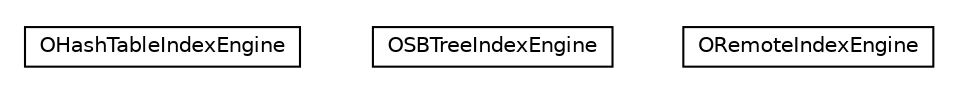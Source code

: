 #!/usr/local/bin/dot
#
# Class diagram 
# Generated by UMLGraph version R5_6-24-gf6e263 (http://www.umlgraph.org/)
#

digraph G {
	edge [fontname="Helvetica",fontsize=10,labelfontname="Helvetica",labelfontsize=10];
	node [fontname="Helvetica",fontsize=10,shape=plaintext];
	nodesep=0.25;
	ranksep=0.5;
	// com.orientechnologies.orient.core.storage.index.engine.OHashTableIndexEngine
	c334298 [label=<<table title="com.orientechnologies.orient.core.storage.index.engine.OHashTableIndexEngine" border="0" cellborder="1" cellspacing="0" cellpadding="2" port="p" href="./OHashTableIndexEngine.html">
		<tr><td><table border="0" cellspacing="0" cellpadding="1">
<tr><td align="center" balign="center"> OHashTableIndexEngine </td></tr>
		</table></td></tr>
		</table>>, URL="./OHashTableIndexEngine.html", fontname="Helvetica", fontcolor="black", fontsize=10.0];
	// com.orientechnologies.orient.core.storage.index.engine.OSBTreeIndexEngine
	c334299 [label=<<table title="com.orientechnologies.orient.core.storage.index.engine.OSBTreeIndexEngine" border="0" cellborder="1" cellspacing="0" cellpadding="2" port="p" href="./OSBTreeIndexEngine.html">
		<tr><td><table border="0" cellspacing="0" cellpadding="1">
<tr><td align="center" balign="center"> OSBTreeIndexEngine </td></tr>
		</table></td></tr>
		</table>>, URL="./OSBTreeIndexEngine.html", fontname="Helvetica", fontcolor="black", fontsize=10.0];
	// com.orientechnologies.orient.core.storage.index.engine.ORemoteIndexEngine
	c334300 [label=<<table title="com.orientechnologies.orient.core.storage.index.engine.ORemoteIndexEngine" border="0" cellborder="1" cellspacing="0" cellpadding="2" port="p" href="./ORemoteIndexEngine.html">
		<tr><td><table border="0" cellspacing="0" cellpadding="1">
<tr><td align="center" balign="center"> ORemoteIndexEngine </td></tr>
		</table></td></tr>
		</table>>, URL="./ORemoteIndexEngine.html", fontname="Helvetica", fontcolor="black", fontsize=10.0];
}

